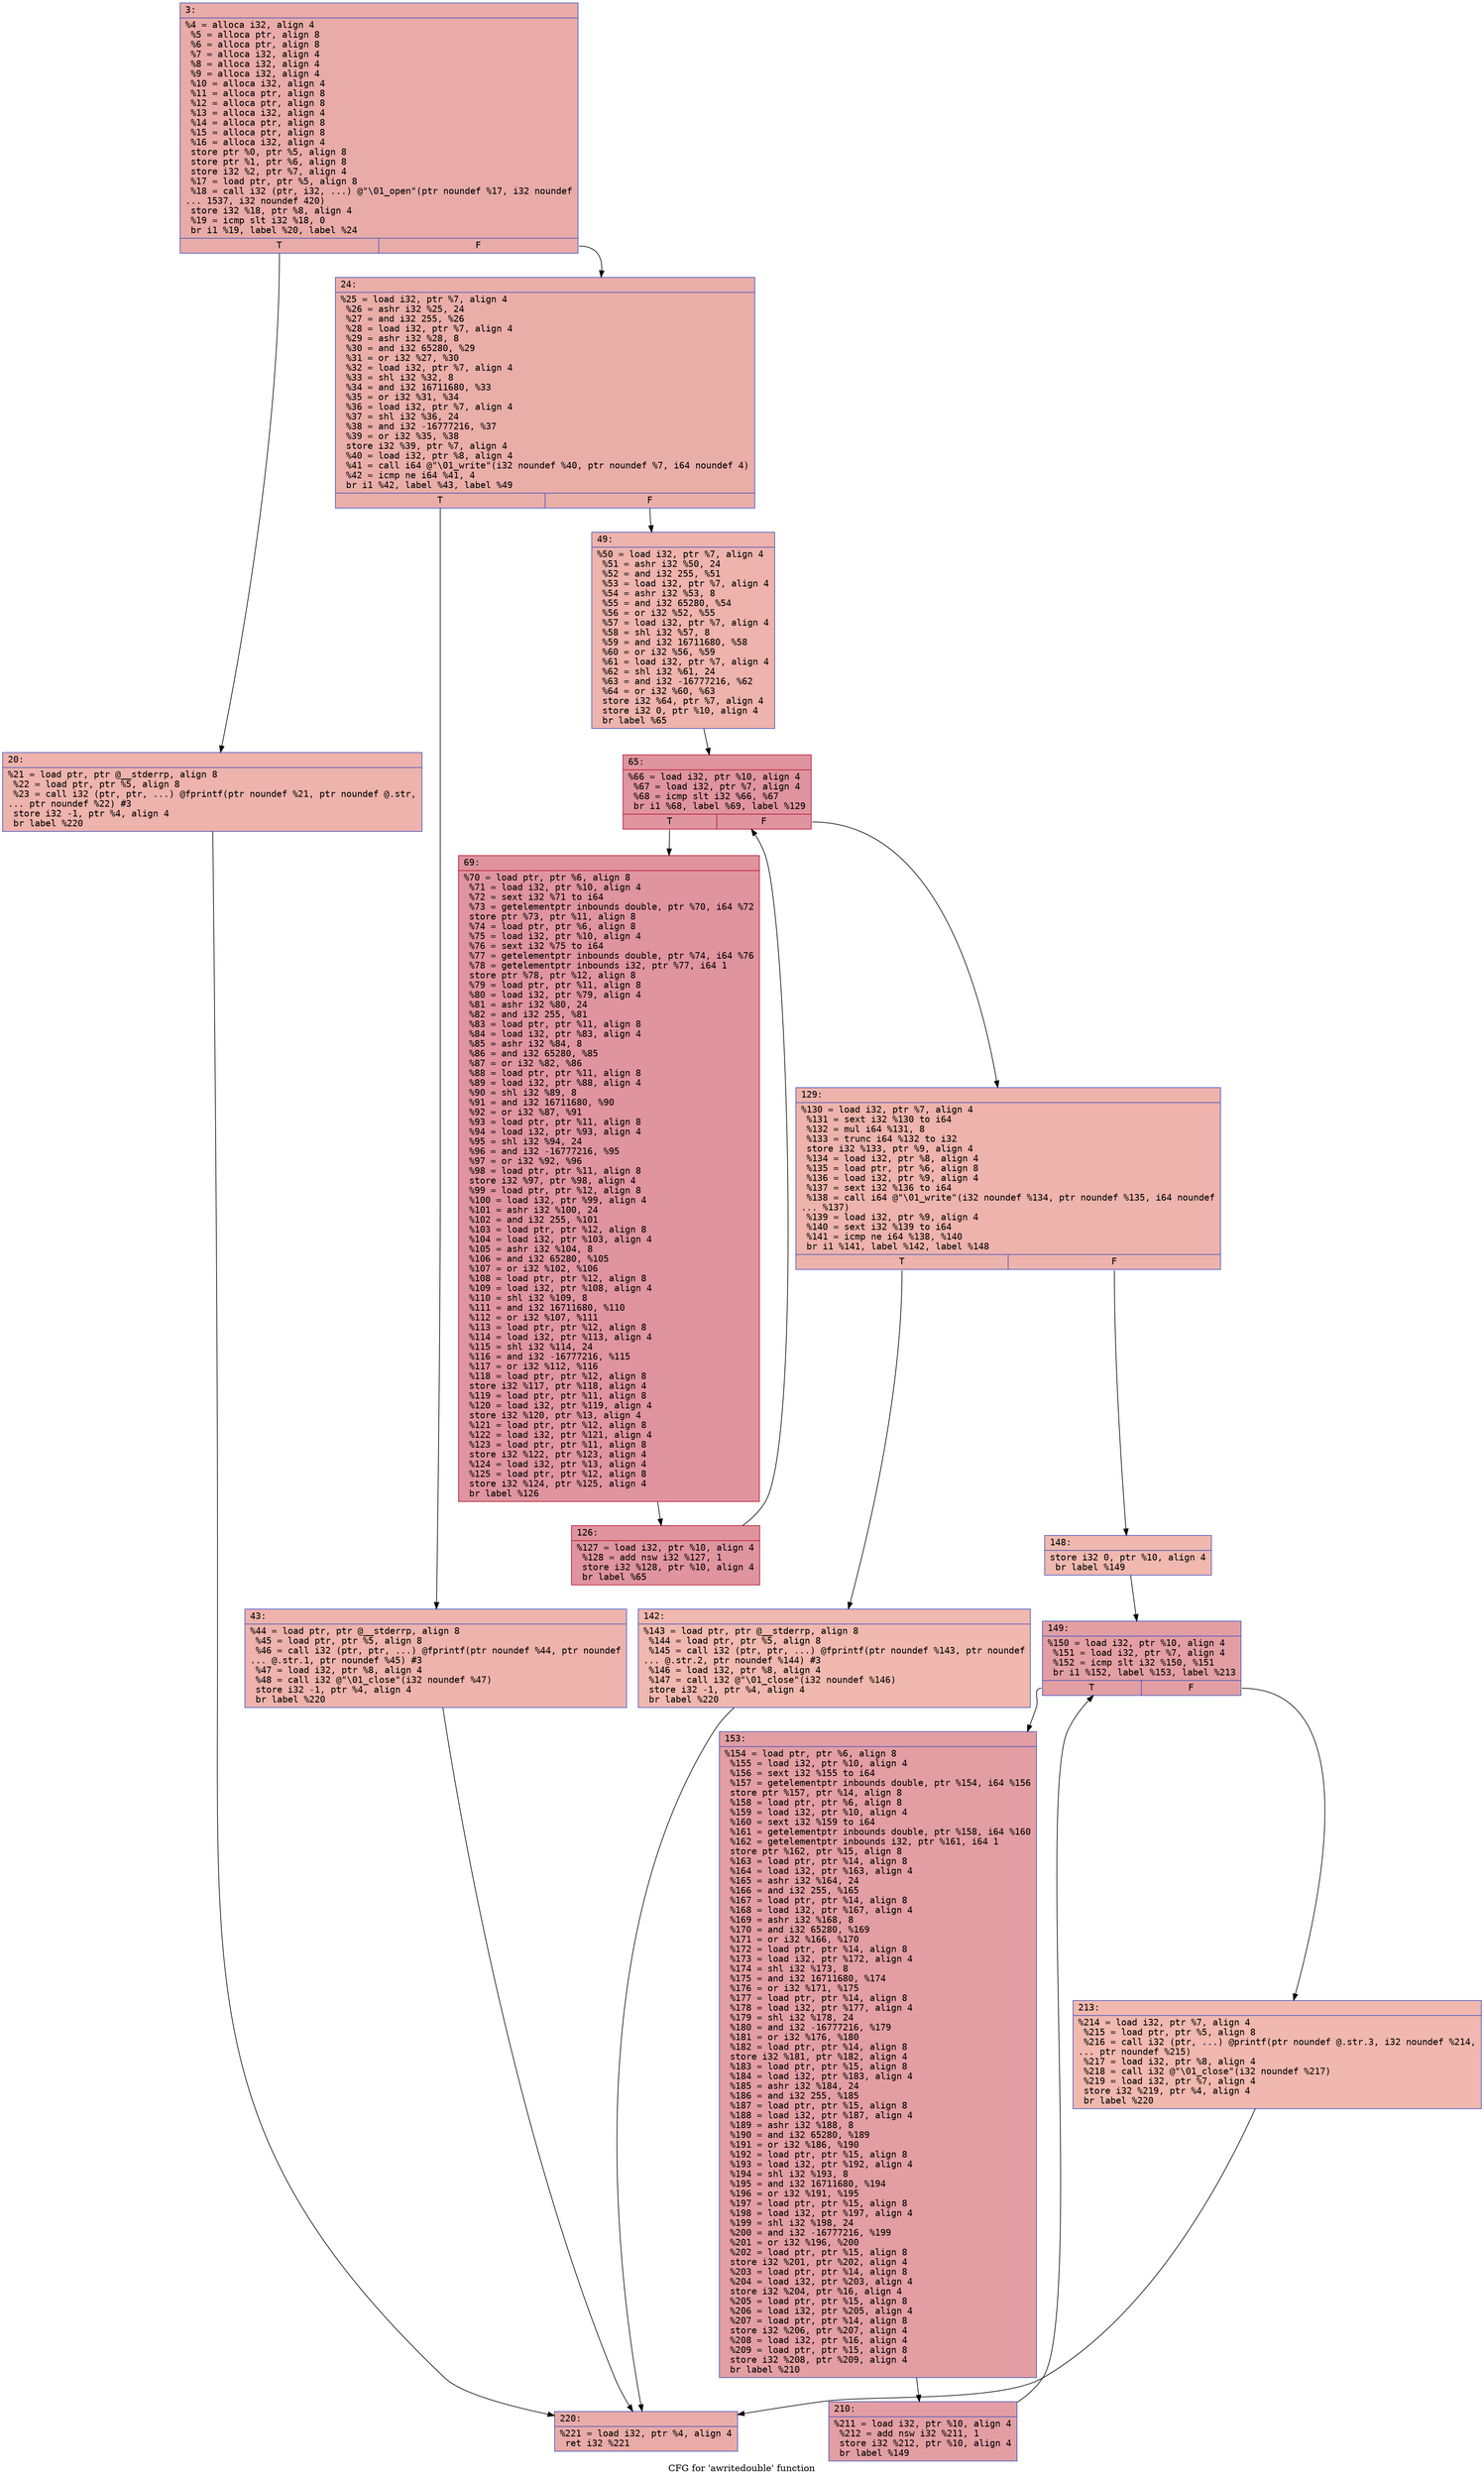 digraph "CFG for 'awritedouble' function" {
	label="CFG for 'awritedouble' function";

	Node0x600003019f40 [shape=record,color="#3d50c3ff", style=filled, fillcolor="#cc403a70" fontname="Courier",label="{3:\l|  %4 = alloca i32, align 4\l  %5 = alloca ptr, align 8\l  %6 = alloca ptr, align 8\l  %7 = alloca i32, align 4\l  %8 = alloca i32, align 4\l  %9 = alloca i32, align 4\l  %10 = alloca i32, align 4\l  %11 = alloca ptr, align 8\l  %12 = alloca ptr, align 8\l  %13 = alloca i32, align 4\l  %14 = alloca ptr, align 8\l  %15 = alloca ptr, align 8\l  %16 = alloca i32, align 4\l  store ptr %0, ptr %5, align 8\l  store ptr %1, ptr %6, align 8\l  store i32 %2, ptr %7, align 4\l  %17 = load ptr, ptr %5, align 8\l  %18 = call i32 (ptr, i32, ...) @\"\\01_open\"(ptr noundef %17, i32 noundef\l... 1537, i32 noundef 420)\l  store i32 %18, ptr %8, align 4\l  %19 = icmp slt i32 %18, 0\l  br i1 %19, label %20, label %24\l|{<s0>T|<s1>F}}"];
	Node0x600003019f40:s0 -> Node0x600003019f90[tooltip="3 -> 20\nProbability 37.50%" ];
	Node0x600003019f40:s1 -> Node0x600003019fe0[tooltip="3 -> 24\nProbability 62.50%" ];
	Node0x600003019f90 [shape=record,color="#3d50c3ff", style=filled, fillcolor="#d6524470" fontname="Courier",label="{20:\l|  %21 = load ptr, ptr @__stderrp, align 8\l  %22 = load ptr, ptr %5, align 8\l  %23 = call i32 (ptr, ptr, ...) @fprintf(ptr noundef %21, ptr noundef @.str,\l... ptr noundef %22) #3\l  store i32 -1, ptr %4, align 4\l  br label %220\l}"];
	Node0x600003019f90 -> Node0x60000301a3f0[tooltip="20 -> 220\nProbability 100.00%" ];
	Node0x600003019fe0 [shape=record,color="#3d50c3ff", style=filled, fillcolor="#d0473d70" fontname="Courier",label="{24:\l|  %25 = load i32, ptr %7, align 4\l  %26 = ashr i32 %25, 24\l  %27 = and i32 255, %26\l  %28 = load i32, ptr %7, align 4\l  %29 = ashr i32 %28, 8\l  %30 = and i32 65280, %29\l  %31 = or i32 %27, %30\l  %32 = load i32, ptr %7, align 4\l  %33 = shl i32 %32, 8\l  %34 = and i32 16711680, %33\l  %35 = or i32 %31, %34\l  %36 = load i32, ptr %7, align 4\l  %37 = shl i32 %36, 24\l  %38 = and i32 -16777216, %37\l  %39 = or i32 %35, %38\l  store i32 %39, ptr %7, align 4\l  %40 = load i32, ptr %8, align 4\l  %41 = call i64 @\"\\01_write\"(i32 noundef %40, ptr noundef %7, i64 noundef 4)\l  %42 = icmp ne i64 %41, 4\l  br i1 %42, label %43, label %49\l|{<s0>T|<s1>F}}"];
	Node0x600003019fe0:s0 -> Node0x60000301a030[tooltip="24 -> 43\nProbability 50.00%" ];
	Node0x600003019fe0:s1 -> Node0x60000301a080[tooltip="24 -> 49\nProbability 50.00%" ];
	Node0x60000301a030 [shape=record,color="#3d50c3ff", style=filled, fillcolor="#d6524470" fontname="Courier",label="{43:\l|  %44 = load ptr, ptr @__stderrp, align 8\l  %45 = load ptr, ptr %5, align 8\l  %46 = call i32 (ptr, ptr, ...) @fprintf(ptr noundef %44, ptr noundef\l... @.str.1, ptr noundef %45) #3\l  %47 = load i32, ptr %8, align 4\l  %48 = call i32 @\"\\01_close\"(i32 noundef %47)\l  store i32 -1, ptr %4, align 4\l  br label %220\l}"];
	Node0x60000301a030 -> Node0x60000301a3f0[tooltip="43 -> 220\nProbability 100.00%" ];
	Node0x60000301a080 [shape=record,color="#3d50c3ff", style=filled, fillcolor="#d6524470" fontname="Courier",label="{49:\l|  %50 = load i32, ptr %7, align 4\l  %51 = ashr i32 %50, 24\l  %52 = and i32 255, %51\l  %53 = load i32, ptr %7, align 4\l  %54 = ashr i32 %53, 8\l  %55 = and i32 65280, %54\l  %56 = or i32 %52, %55\l  %57 = load i32, ptr %7, align 4\l  %58 = shl i32 %57, 8\l  %59 = and i32 16711680, %58\l  %60 = or i32 %56, %59\l  %61 = load i32, ptr %7, align 4\l  %62 = shl i32 %61, 24\l  %63 = and i32 -16777216, %62\l  %64 = or i32 %60, %63\l  store i32 %64, ptr %7, align 4\l  store i32 0, ptr %10, align 4\l  br label %65\l}"];
	Node0x60000301a080 -> Node0x60000301a0d0[tooltip="49 -> 65\nProbability 100.00%" ];
	Node0x60000301a0d0 [shape=record,color="#b70d28ff", style=filled, fillcolor="#b70d2870" fontname="Courier",label="{65:\l|  %66 = load i32, ptr %10, align 4\l  %67 = load i32, ptr %7, align 4\l  %68 = icmp slt i32 %66, %67\l  br i1 %68, label %69, label %129\l|{<s0>T|<s1>F}}"];
	Node0x60000301a0d0:s0 -> Node0x60000301a120[tooltip="65 -> 69\nProbability 96.88%" ];
	Node0x60000301a0d0:s1 -> Node0x60000301a1c0[tooltip="65 -> 129\nProbability 3.12%" ];
	Node0x60000301a120 [shape=record,color="#b70d28ff", style=filled, fillcolor="#b70d2870" fontname="Courier",label="{69:\l|  %70 = load ptr, ptr %6, align 8\l  %71 = load i32, ptr %10, align 4\l  %72 = sext i32 %71 to i64\l  %73 = getelementptr inbounds double, ptr %70, i64 %72\l  store ptr %73, ptr %11, align 8\l  %74 = load ptr, ptr %6, align 8\l  %75 = load i32, ptr %10, align 4\l  %76 = sext i32 %75 to i64\l  %77 = getelementptr inbounds double, ptr %74, i64 %76\l  %78 = getelementptr inbounds i32, ptr %77, i64 1\l  store ptr %78, ptr %12, align 8\l  %79 = load ptr, ptr %11, align 8\l  %80 = load i32, ptr %79, align 4\l  %81 = ashr i32 %80, 24\l  %82 = and i32 255, %81\l  %83 = load ptr, ptr %11, align 8\l  %84 = load i32, ptr %83, align 4\l  %85 = ashr i32 %84, 8\l  %86 = and i32 65280, %85\l  %87 = or i32 %82, %86\l  %88 = load ptr, ptr %11, align 8\l  %89 = load i32, ptr %88, align 4\l  %90 = shl i32 %89, 8\l  %91 = and i32 16711680, %90\l  %92 = or i32 %87, %91\l  %93 = load ptr, ptr %11, align 8\l  %94 = load i32, ptr %93, align 4\l  %95 = shl i32 %94, 24\l  %96 = and i32 -16777216, %95\l  %97 = or i32 %92, %96\l  %98 = load ptr, ptr %11, align 8\l  store i32 %97, ptr %98, align 4\l  %99 = load ptr, ptr %12, align 8\l  %100 = load i32, ptr %99, align 4\l  %101 = ashr i32 %100, 24\l  %102 = and i32 255, %101\l  %103 = load ptr, ptr %12, align 8\l  %104 = load i32, ptr %103, align 4\l  %105 = ashr i32 %104, 8\l  %106 = and i32 65280, %105\l  %107 = or i32 %102, %106\l  %108 = load ptr, ptr %12, align 8\l  %109 = load i32, ptr %108, align 4\l  %110 = shl i32 %109, 8\l  %111 = and i32 16711680, %110\l  %112 = or i32 %107, %111\l  %113 = load ptr, ptr %12, align 8\l  %114 = load i32, ptr %113, align 4\l  %115 = shl i32 %114, 24\l  %116 = and i32 -16777216, %115\l  %117 = or i32 %112, %116\l  %118 = load ptr, ptr %12, align 8\l  store i32 %117, ptr %118, align 4\l  %119 = load ptr, ptr %11, align 8\l  %120 = load i32, ptr %119, align 4\l  store i32 %120, ptr %13, align 4\l  %121 = load ptr, ptr %12, align 8\l  %122 = load i32, ptr %121, align 4\l  %123 = load ptr, ptr %11, align 8\l  store i32 %122, ptr %123, align 4\l  %124 = load i32, ptr %13, align 4\l  %125 = load ptr, ptr %12, align 8\l  store i32 %124, ptr %125, align 4\l  br label %126\l}"];
	Node0x60000301a120 -> Node0x60000301a170[tooltip="69 -> 126\nProbability 100.00%" ];
	Node0x60000301a170 [shape=record,color="#b70d28ff", style=filled, fillcolor="#b70d2870" fontname="Courier",label="{126:\l|  %127 = load i32, ptr %10, align 4\l  %128 = add nsw i32 %127, 1\l  store i32 %128, ptr %10, align 4\l  br label %65\l}"];
	Node0x60000301a170 -> Node0x60000301a0d0[tooltip="126 -> 65\nProbability 100.00%" ];
	Node0x60000301a1c0 [shape=record,color="#3d50c3ff", style=filled, fillcolor="#d6524470" fontname="Courier",label="{129:\l|  %130 = load i32, ptr %7, align 4\l  %131 = sext i32 %130 to i64\l  %132 = mul i64 %131, 8\l  %133 = trunc i64 %132 to i32\l  store i32 %133, ptr %9, align 4\l  %134 = load i32, ptr %8, align 4\l  %135 = load ptr, ptr %6, align 8\l  %136 = load i32, ptr %9, align 4\l  %137 = sext i32 %136 to i64\l  %138 = call i64 @\"\\01_write\"(i32 noundef %134, ptr noundef %135, i64 noundef\l... %137)\l  %139 = load i32, ptr %9, align 4\l  %140 = sext i32 %139 to i64\l  %141 = icmp ne i64 %138, %140\l  br i1 %141, label %142, label %148\l|{<s0>T|<s1>F}}"];
	Node0x60000301a1c0:s0 -> Node0x60000301a210[tooltip="129 -> 142\nProbability 50.00%" ];
	Node0x60000301a1c0:s1 -> Node0x60000301a260[tooltip="129 -> 148\nProbability 50.00%" ];
	Node0x60000301a210 [shape=record,color="#3d50c3ff", style=filled, fillcolor="#dc5d4a70" fontname="Courier",label="{142:\l|  %143 = load ptr, ptr @__stderrp, align 8\l  %144 = load ptr, ptr %5, align 8\l  %145 = call i32 (ptr, ptr, ...) @fprintf(ptr noundef %143, ptr noundef\l... @.str.2, ptr noundef %144) #3\l  %146 = load i32, ptr %8, align 4\l  %147 = call i32 @\"\\01_close\"(i32 noundef %146)\l  store i32 -1, ptr %4, align 4\l  br label %220\l}"];
	Node0x60000301a210 -> Node0x60000301a3f0[tooltip="142 -> 220\nProbability 100.00%" ];
	Node0x60000301a260 [shape=record,color="#3d50c3ff", style=filled, fillcolor="#dc5d4a70" fontname="Courier",label="{148:\l|  store i32 0, ptr %10, align 4\l  br label %149\l}"];
	Node0x60000301a260 -> Node0x60000301a2b0[tooltip="148 -> 149\nProbability 100.00%" ];
	Node0x60000301a2b0 [shape=record,color="#3d50c3ff", style=filled, fillcolor="#be242e70" fontname="Courier",label="{149:\l|  %150 = load i32, ptr %10, align 4\l  %151 = load i32, ptr %7, align 4\l  %152 = icmp slt i32 %150, %151\l  br i1 %152, label %153, label %213\l|{<s0>T|<s1>F}}"];
	Node0x60000301a2b0:s0 -> Node0x60000301a300[tooltip="149 -> 153\nProbability 96.88%" ];
	Node0x60000301a2b0:s1 -> Node0x60000301a3a0[tooltip="149 -> 213\nProbability 3.12%" ];
	Node0x60000301a300 [shape=record,color="#3d50c3ff", style=filled, fillcolor="#be242e70" fontname="Courier",label="{153:\l|  %154 = load ptr, ptr %6, align 8\l  %155 = load i32, ptr %10, align 4\l  %156 = sext i32 %155 to i64\l  %157 = getelementptr inbounds double, ptr %154, i64 %156\l  store ptr %157, ptr %14, align 8\l  %158 = load ptr, ptr %6, align 8\l  %159 = load i32, ptr %10, align 4\l  %160 = sext i32 %159 to i64\l  %161 = getelementptr inbounds double, ptr %158, i64 %160\l  %162 = getelementptr inbounds i32, ptr %161, i64 1\l  store ptr %162, ptr %15, align 8\l  %163 = load ptr, ptr %14, align 8\l  %164 = load i32, ptr %163, align 4\l  %165 = ashr i32 %164, 24\l  %166 = and i32 255, %165\l  %167 = load ptr, ptr %14, align 8\l  %168 = load i32, ptr %167, align 4\l  %169 = ashr i32 %168, 8\l  %170 = and i32 65280, %169\l  %171 = or i32 %166, %170\l  %172 = load ptr, ptr %14, align 8\l  %173 = load i32, ptr %172, align 4\l  %174 = shl i32 %173, 8\l  %175 = and i32 16711680, %174\l  %176 = or i32 %171, %175\l  %177 = load ptr, ptr %14, align 8\l  %178 = load i32, ptr %177, align 4\l  %179 = shl i32 %178, 24\l  %180 = and i32 -16777216, %179\l  %181 = or i32 %176, %180\l  %182 = load ptr, ptr %14, align 8\l  store i32 %181, ptr %182, align 4\l  %183 = load ptr, ptr %15, align 8\l  %184 = load i32, ptr %183, align 4\l  %185 = ashr i32 %184, 24\l  %186 = and i32 255, %185\l  %187 = load ptr, ptr %15, align 8\l  %188 = load i32, ptr %187, align 4\l  %189 = ashr i32 %188, 8\l  %190 = and i32 65280, %189\l  %191 = or i32 %186, %190\l  %192 = load ptr, ptr %15, align 8\l  %193 = load i32, ptr %192, align 4\l  %194 = shl i32 %193, 8\l  %195 = and i32 16711680, %194\l  %196 = or i32 %191, %195\l  %197 = load ptr, ptr %15, align 8\l  %198 = load i32, ptr %197, align 4\l  %199 = shl i32 %198, 24\l  %200 = and i32 -16777216, %199\l  %201 = or i32 %196, %200\l  %202 = load ptr, ptr %15, align 8\l  store i32 %201, ptr %202, align 4\l  %203 = load ptr, ptr %14, align 8\l  %204 = load i32, ptr %203, align 4\l  store i32 %204, ptr %16, align 4\l  %205 = load ptr, ptr %15, align 8\l  %206 = load i32, ptr %205, align 4\l  %207 = load ptr, ptr %14, align 8\l  store i32 %206, ptr %207, align 4\l  %208 = load i32, ptr %16, align 4\l  %209 = load ptr, ptr %15, align 8\l  store i32 %208, ptr %209, align 4\l  br label %210\l}"];
	Node0x60000301a300 -> Node0x60000301a350[tooltip="153 -> 210\nProbability 100.00%" ];
	Node0x60000301a350 [shape=record,color="#3d50c3ff", style=filled, fillcolor="#be242e70" fontname="Courier",label="{210:\l|  %211 = load i32, ptr %10, align 4\l  %212 = add nsw i32 %211, 1\l  store i32 %212, ptr %10, align 4\l  br label %149\l}"];
	Node0x60000301a350 -> Node0x60000301a2b0[tooltip="210 -> 149\nProbability 100.00%" ];
	Node0x60000301a3a0 [shape=record,color="#3d50c3ff", style=filled, fillcolor="#dc5d4a70" fontname="Courier",label="{213:\l|  %214 = load i32, ptr %7, align 4\l  %215 = load ptr, ptr %5, align 8\l  %216 = call i32 (ptr, ...) @printf(ptr noundef @.str.3, i32 noundef %214,\l... ptr noundef %215)\l  %217 = load i32, ptr %8, align 4\l  %218 = call i32 @\"\\01_close\"(i32 noundef %217)\l  %219 = load i32, ptr %7, align 4\l  store i32 %219, ptr %4, align 4\l  br label %220\l}"];
	Node0x60000301a3a0 -> Node0x60000301a3f0[tooltip="213 -> 220\nProbability 100.00%" ];
	Node0x60000301a3f0 [shape=record,color="#3d50c3ff", style=filled, fillcolor="#cc403a70" fontname="Courier",label="{220:\l|  %221 = load i32, ptr %4, align 4\l  ret i32 %221\l}"];
}

